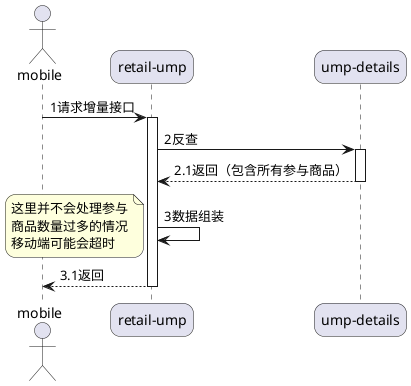@startuml
skinparam sequenceArrowThickness 1
skinparam roundcorner 20
skinparam maxmessagesize 500
/'skinparam sequenceParticipant underline'/

actor mobile as m

participant "retail-ump" as rump
participant "ump-details" as ump

m -> rump : 1请求增量接口
activate rump

rump -> ump : 2反查
activate ump
return 2.1返回（包含所有参与商品）

rump -> rump : 3数据组装
note left
        这里并不会处理参与
        商品数量过多的情况
        移动端可能会超时
end note
return 3.1返回

@enduml
